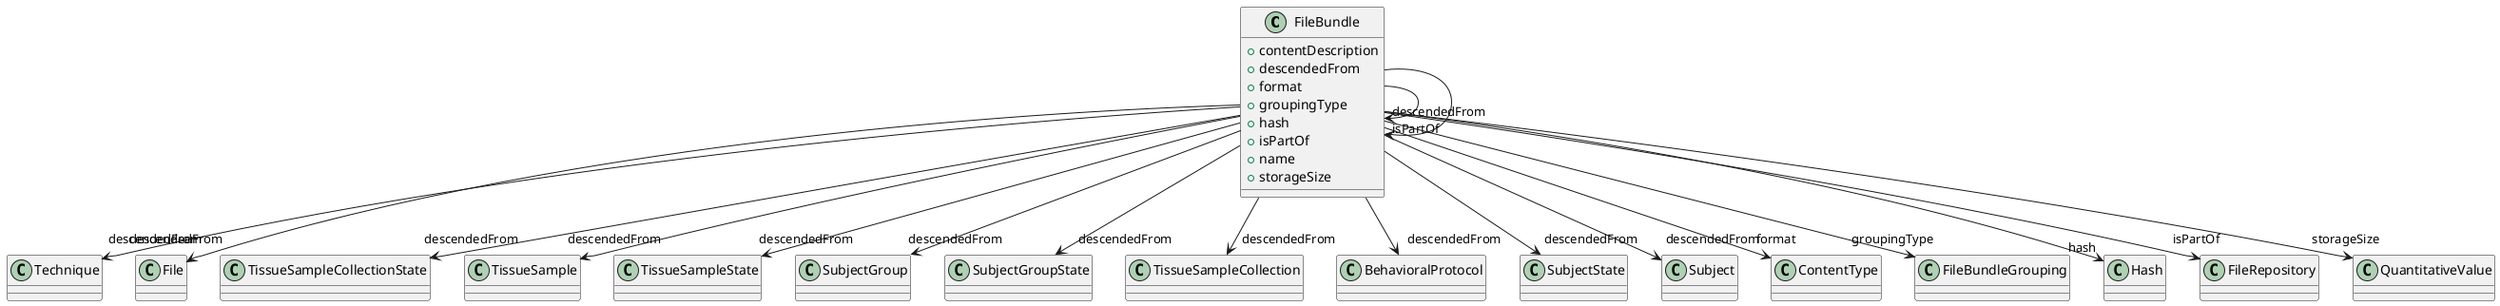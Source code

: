 @startuml
class FileBundle {
+contentDescription
+descendedFrom
+format
+groupingType
+hash
+isPartOf
+name
+storageSize

}
FileBundle -d-> "descendedFrom" Technique
FileBundle -d-> "descendedFrom" FileBundle
FileBundle -d-> "descendedFrom" File
FileBundle -d-> "descendedFrom" TissueSampleCollectionState
FileBundle -d-> "descendedFrom" TissueSample
FileBundle -d-> "descendedFrom" TissueSampleState
FileBundle -d-> "descendedFrom" SubjectGroup
FileBundle -d-> "descendedFrom" SubjectGroupState
FileBundle -d-> "descendedFrom" TissueSampleCollection
FileBundle -d-> "descendedFrom" BehavioralProtocol
FileBundle -d-> "descendedFrom" SubjectState
FileBundle -d-> "descendedFrom" Subject
FileBundle -d-> "format" ContentType
FileBundle -d-> "groupingType" FileBundleGrouping
FileBundle -d-> "hash" Hash
FileBundle -d-> "isPartOf" FileBundle
FileBundle -d-> "isPartOf" FileRepository
FileBundle -d-> "storageSize" QuantitativeValue

@enduml
